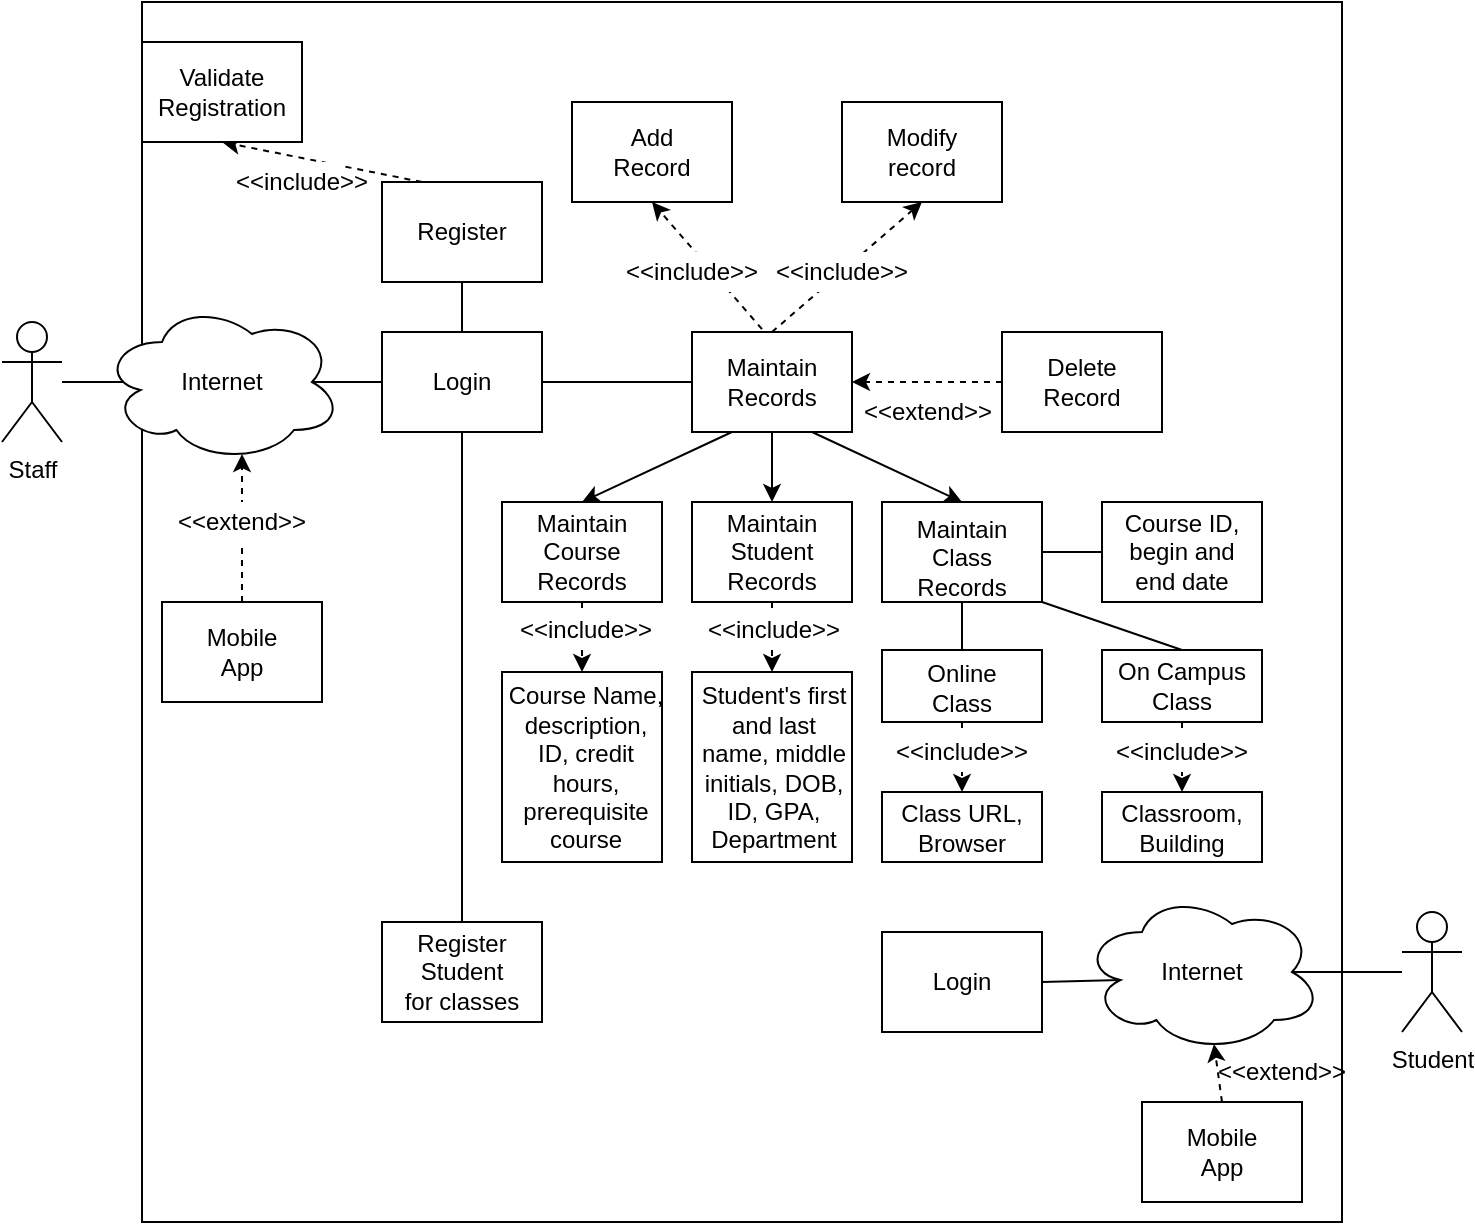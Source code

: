 <mxfile version="14.2.3" type="github">
  <diagram id="8vs-kHtqtg8oLNfutw9K" name="Page-1">
    <mxGraphModel dx="564" dy="731" grid="1" gridSize="10" guides="1" tooltips="1" connect="1" arrows="1" fold="1" page="1" pageScale="1" pageWidth="850" pageHeight="1100" math="0" shadow="0">
      <root>
        <mxCell id="0" />
        <mxCell id="1" parent="0" />
        <mxCell id="Is64VMlIJqgsroUcS939-7" value="" style="rounded=0;whiteSpace=wrap;html=1;" vertex="1" parent="1">
          <mxGeometry x="90" y="90" width="600" height="610" as="geometry" />
        </mxCell>
        <mxCell id="Is64VMlIJqgsroUcS939-5" style="edgeStyle=orthogonalEdgeStyle;rounded=0;orthogonalLoop=1;jettySize=auto;html=1;entryX=0.875;entryY=0.5;entryDx=0;entryDy=0;entryPerimeter=0;" edge="1" parent="1" source="Is64VMlIJqgsroUcS939-1" target="Is64VMlIJqgsroUcS939-3">
          <mxGeometry relative="1" as="geometry" />
        </mxCell>
        <mxCell id="Is64VMlIJqgsroUcS939-1" value="Staff" style="shape=umlActor;verticalLabelPosition=bottom;verticalAlign=top;html=1;outlineConnect=0;" vertex="1" parent="1">
          <mxGeometry x="20" y="250" width="30" height="60" as="geometry" />
        </mxCell>
        <mxCell id="Is64VMlIJqgsroUcS939-3" value="" style="ellipse;shape=cloud;whiteSpace=wrap;html=1;" vertex="1" parent="1">
          <mxGeometry x="70" y="240" width="120" height="80" as="geometry" />
        </mxCell>
        <mxCell id="Is64VMlIJqgsroUcS939-6" value="Internet" style="text;html=1;strokeColor=none;fillColor=none;align=center;verticalAlign=middle;whiteSpace=wrap;rounded=0;" vertex="1" parent="1">
          <mxGeometry x="110" y="270" width="40" height="20" as="geometry" />
        </mxCell>
        <mxCell id="Is64VMlIJqgsroUcS939-49" style="edgeStyle=orthogonalEdgeStyle;rounded=0;orthogonalLoop=1;jettySize=auto;html=1;entryX=0;entryY=0.5;entryDx=0;entryDy=0;" edge="1" parent="1" source="Is64VMlIJqgsroUcS939-10" target="Is64VMlIJqgsroUcS939-34">
          <mxGeometry relative="1" as="geometry" />
        </mxCell>
        <mxCell id="Is64VMlIJqgsroUcS939-10" value="" style="rounded=0;whiteSpace=wrap;html=1;" vertex="1" parent="1">
          <mxGeometry x="210" y="255" width="80" height="50" as="geometry" />
        </mxCell>
        <mxCell id="Is64VMlIJqgsroUcS939-11" value="Login" style="text;html=1;strokeColor=none;fillColor=none;align=center;verticalAlign=middle;whiteSpace=wrap;rounded=0;" vertex="1" parent="1">
          <mxGeometry x="230" y="270" width="40" height="20" as="geometry" />
        </mxCell>
        <mxCell id="Is64VMlIJqgsroUcS939-12" value="" style="rounded=0;whiteSpace=wrap;html=1;" vertex="1" parent="1">
          <mxGeometry x="210" y="180" width="80" height="50" as="geometry" />
        </mxCell>
        <mxCell id="Is64VMlIJqgsroUcS939-13" value="Register" style="text;html=1;strokeColor=none;fillColor=none;align=center;verticalAlign=middle;whiteSpace=wrap;rounded=0;" vertex="1" parent="1">
          <mxGeometry x="230" y="195" width="40" height="20" as="geometry" />
        </mxCell>
        <mxCell id="Is64VMlIJqgsroUcS939-16" value="" style="rounded=0;whiteSpace=wrap;html=1;" vertex="1" parent="1">
          <mxGeometry x="100" y="390" width="80" height="50" as="geometry" />
        </mxCell>
        <mxCell id="Is64VMlIJqgsroUcS939-17" value="Mobile App" style="text;html=1;strokeColor=none;fillColor=none;align=center;verticalAlign=middle;whiteSpace=wrap;rounded=0;" vertex="1" parent="1">
          <mxGeometry x="120" y="405" width="40" height="20" as="geometry" />
        </mxCell>
        <mxCell id="Is64VMlIJqgsroUcS939-18" value="" style="endArrow=none;html=1;exitX=0.875;exitY=0.5;exitDx=0;exitDy=0;exitPerimeter=0;" edge="1" parent="1" source="Is64VMlIJqgsroUcS939-3">
          <mxGeometry width="50" height="50" relative="1" as="geometry">
            <mxPoint x="170" y="280" as="sourcePoint" />
            <mxPoint x="210" y="280" as="targetPoint" />
          </mxGeometry>
        </mxCell>
        <mxCell id="Is64VMlIJqgsroUcS939-20" value="" style="endArrow=classic;html=1;dashed=1;exitX=0.5;exitY=0;exitDx=0;exitDy=0;" edge="1" parent="1" source="Is64VMlIJqgsroUcS939-16">
          <mxGeometry width="50" height="50" relative="1" as="geometry">
            <mxPoint x="190" y="415" as="sourcePoint" />
            <mxPoint x="140" y="316" as="targetPoint" />
          </mxGeometry>
        </mxCell>
        <mxCell id="Is64VMlIJqgsroUcS939-21" value="" style="endArrow=none;html=1;entryX=0.5;entryY=1;entryDx=0;entryDy=0;" edge="1" parent="1" target="Is64VMlIJqgsroUcS939-12">
          <mxGeometry width="50" height="50" relative="1" as="geometry">
            <mxPoint x="250" y="255" as="sourcePoint" />
            <mxPoint x="300" y="205" as="targetPoint" />
          </mxGeometry>
        </mxCell>
        <mxCell id="Is64VMlIJqgsroUcS939-23" value="&amp;lt;&amp;lt;extend&amp;gt;&amp;gt;" style="text;html=1;strokeColor=none;align=center;verticalAlign=middle;whiteSpace=wrap;rounded=0;fillColor=#ffffff;" vertex="1" parent="1">
          <mxGeometry x="120" y="340" width="40" height="20" as="geometry" />
        </mxCell>
        <mxCell id="Is64VMlIJqgsroUcS939-24" value="" style="endArrow=classic;html=1;entryX=0.5;entryY=1;entryDx=0;entryDy=0;dashed=1;" edge="1" parent="1" target="Is64VMlIJqgsroUcS939-25">
          <mxGeometry width="50" height="50" relative="1" as="geometry">
            <mxPoint x="230" y="180" as="sourcePoint" />
            <mxPoint x="250" y="160" as="targetPoint" />
          </mxGeometry>
        </mxCell>
        <mxCell id="Is64VMlIJqgsroUcS939-25" value="" style="rounded=0;whiteSpace=wrap;html=1;" vertex="1" parent="1">
          <mxGeometry x="90" y="110" width="80" height="50" as="geometry" />
        </mxCell>
        <mxCell id="Is64VMlIJqgsroUcS939-26" value="Validate Registration" style="text;html=1;strokeColor=none;fillColor=none;align=center;verticalAlign=middle;whiteSpace=wrap;rounded=0;" vertex="1" parent="1">
          <mxGeometry x="110" y="125" width="40" height="20" as="geometry" />
        </mxCell>
        <mxCell id="Is64VMlIJqgsroUcS939-27" value="&amp;lt;&amp;lt;include&amp;gt;&amp;gt;" style="text;html=1;strokeColor=none;align=center;verticalAlign=middle;whiteSpace=wrap;rounded=0;fillColor=#ffffff;" vertex="1" parent="1">
          <mxGeometry x="150" y="170" width="40" height="20" as="geometry" />
        </mxCell>
        <mxCell id="Is64VMlIJqgsroUcS939-33" value="" style="rounded=0;whiteSpace=wrap;html=1;" vertex="1" parent="1">
          <mxGeometry x="365" y="255" width="80" height="50" as="geometry" />
        </mxCell>
        <mxCell id="Is64VMlIJqgsroUcS939-34" value="Maintain Records" style="text;html=1;strokeColor=none;fillColor=none;align=center;verticalAlign=middle;whiteSpace=wrap;rounded=0;" vertex="1" parent="1">
          <mxGeometry x="385" y="270" width="40" height="20" as="geometry" />
        </mxCell>
        <mxCell id="Is64VMlIJqgsroUcS939-37" value="" style="rounded=0;whiteSpace=wrap;html=1;" vertex="1" parent="1">
          <mxGeometry x="305" y="140" width="80" height="50" as="geometry" />
        </mxCell>
        <mxCell id="Is64VMlIJqgsroUcS939-38" value="Add Record" style="text;html=1;strokeColor=none;fillColor=none;align=center;verticalAlign=middle;whiteSpace=wrap;rounded=0;" vertex="1" parent="1">
          <mxGeometry x="325" y="155" width="40" height="20" as="geometry" />
        </mxCell>
        <mxCell id="Is64VMlIJqgsroUcS939-39" value="" style="rounded=0;whiteSpace=wrap;html=1;" vertex="1" parent="1">
          <mxGeometry x="440" y="140" width="80" height="50" as="geometry" />
        </mxCell>
        <mxCell id="Is64VMlIJqgsroUcS939-40" value="Modify record" style="text;html=1;strokeColor=none;fillColor=none;align=center;verticalAlign=middle;whiteSpace=wrap;rounded=0;" vertex="1" parent="1">
          <mxGeometry x="460" y="155" width="40" height="20" as="geometry" />
        </mxCell>
        <mxCell id="Is64VMlIJqgsroUcS939-41" value="" style="rounded=0;whiteSpace=wrap;html=1;" vertex="1" parent="1">
          <mxGeometry x="520" y="255" width="80" height="50" as="geometry" />
        </mxCell>
        <mxCell id="Is64VMlIJqgsroUcS939-42" value="Delete Record" style="text;html=1;strokeColor=none;fillColor=none;align=center;verticalAlign=middle;whiteSpace=wrap;rounded=0;" vertex="1" parent="1">
          <mxGeometry x="540" y="270" width="40" height="20" as="geometry" />
        </mxCell>
        <mxCell id="Is64VMlIJqgsroUcS939-43" value="" style="rounded=0;whiteSpace=wrap;html=1;" vertex="1" parent="1">
          <mxGeometry x="460" y="340" width="80" height="50" as="geometry" />
        </mxCell>
        <mxCell id="Is64VMlIJqgsroUcS939-44" value="Maintain Class Records" style="text;html=1;strokeColor=none;fillColor=none;align=center;verticalAlign=middle;whiteSpace=wrap;rounded=0;" vertex="1" parent="1">
          <mxGeometry x="480" y="360" width="40" height="15" as="geometry" />
        </mxCell>
        <mxCell id="Is64VMlIJqgsroUcS939-45" value="" style="rounded=0;whiteSpace=wrap;html=1;" vertex="1" parent="1">
          <mxGeometry x="365" y="340" width="80" height="50" as="geometry" />
        </mxCell>
        <mxCell id="Is64VMlIJqgsroUcS939-46" value="Maintain Student Records" style="text;html=1;strokeColor=none;fillColor=none;align=center;verticalAlign=middle;whiteSpace=wrap;rounded=0;" vertex="1" parent="1">
          <mxGeometry x="385" y="355" width="40" height="20" as="geometry" />
        </mxCell>
        <mxCell id="Is64VMlIJqgsroUcS939-47" value="" style="rounded=0;whiteSpace=wrap;html=1;" vertex="1" parent="1">
          <mxGeometry x="270" y="340" width="80" height="50" as="geometry" />
        </mxCell>
        <mxCell id="Is64VMlIJqgsroUcS939-48" value="Maintain Course Records" style="text;html=1;strokeColor=none;fillColor=none;align=center;verticalAlign=middle;whiteSpace=wrap;rounded=0;" vertex="1" parent="1">
          <mxGeometry x="290" y="355" width="40" height="20" as="geometry" />
        </mxCell>
        <mxCell id="Is64VMlIJqgsroUcS939-51" value="" style="endArrow=classic;html=1;dashed=1;entryX=1;entryY=0.5;entryDx=0;entryDy=0;exitX=0;exitY=0.5;exitDx=0;exitDy=0;" edge="1" parent="1" source="Is64VMlIJqgsroUcS939-41" target="Is64VMlIJqgsroUcS939-33">
          <mxGeometry width="50" height="50" relative="1" as="geometry">
            <mxPoint x="480" y="280" as="sourcePoint" />
            <mxPoint x="530" y="230" as="targetPoint" />
          </mxGeometry>
        </mxCell>
        <mxCell id="Is64VMlIJqgsroUcS939-52" value="" style="endArrow=classic;html=1;dashed=1;entryX=0.5;entryY=1;entryDx=0;entryDy=0;exitX=0;exitY=0.5;exitDx=0;exitDy=0;" edge="1" parent="1" target="Is64VMlIJqgsroUcS939-37">
          <mxGeometry width="50" height="50" relative="1" as="geometry">
            <mxPoint x="400" y="253.57" as="sourcePoint" />
            <mxPoint x="325" y="253.57" as="targetPoint" />
          </mxGeometry>
        </mxCell>
        <mxCell id="Is64VMlIJqgsroUcS939-53" value="" style="endArrow=classic;html=1;dashed=1;entryX=0.5;entryY=1;entryDx=0;entryDy=0;exitX=0.5;exitY=0;exitDx=0;exitDy=0;" edge="1" parent="1" source="Is64VMlIJqgsroUcS939-33" target="Is64VMlIJqgsroUcS939-39">
          <mxGeometry width="50" height="50" relative="1" as="geometry">
            <mxPoint x="425" y="240" as="sourcePoint" />
            <mxPoint x="350" y="240" as="targetPoint" />
          </mxGeometry>
        </mxCell>
        <mxCell id="Is64VMlIJqgsroUcS939-54" value="&amp;lt;&amp;lt;include&amp;gt;&amp;gt;" style="text;html=1;strokeColor=none;align=center;verticalAlign=middle;whiteSpace=wrap;rounded=0;fillColor=#ffffff;" vertex="1" parent="1">
          <mxGeometry x="345" y="215" width="40" height="20" as="geometry" />
        </mxCell>
        <mxCell id="Is64VMlIJqgsroUcS939-55" value="&amp;lt;&amp;lt;include&amp;gt;&amp;gt;" style="text;html=1;strokeColor=none;align=center;verticalAlign=middle;whiteSpace=wrap;rounded=0;fillColor=#ffffff;" vertex="1" parent="1">
          <mxGeometry x="420" y="215" width="40" height="20" as="geometry" />
        </mxCell>
        <mxCell id="Is64VMlIJqgsroUcS939-56" value="&amp;lt;&amp;lt;extend&amp;gt;&amp;gt;" style="text;html=1;strokeColor=none;align=center;verticalAlign=middle;whiteSpace=wrap;rounded=0;fillColor=#ffffff;" vertex="1" parent="1">
          <mxGeometry x="463" y="285" width="40" height="20" as="geometry" />
        </mxCell>
        <mxCell id="Is64VMlIJqgsroUcS939-58" value="" style="endArrow=classic;html=1;exitX=0.25;exitY=1;exitDx=0;exitDy=0;entryX=0.5;entryY=0;entryDx=0;entryDy=0;" edge="1" parent="1" source="Is64VMlIJqgsroUcS939-33" target="Is64VMlIJqgsroUcS939-47">
          <mxGeometry width="50" height="50" relative="1" as="geometry">
            <mxPoint x="270" y="350" as="sourcePoint" />
            <mxPoint x="320" y="300" as="targetPoint" />
          </mxGeometry>
        </mxCell>
        <mxCell id="Is64VMlIJqgsroUcS939-59" value="" style="endArrow=classic;html=1;exitX=0.5;exitY=1;exitDx=0;exitDy=0;entryX=0.5;entryY=0;entryDx=0;entryDy=0;" edge="1" parent="1" source="Is64VMlIJqgsroUcS939-33" target="Is64VMlIJqgsroUcS939-45">
          <mxGeometry width="50" height="50" relative="1" as="geometry">
            <mxPoint x="395" y="315" as="sourcePoint" />
            <mxPoint x="320" y="350" as="targetPoint" />
          </mxGeometry>
        </mxCell>
        <mxCell id="Is64VMlIJqgsroUcS939-60" value="" style="endArrow=classic;html=1;exitX=0.75;exitY=1;exitDx=0;exitDy=0;entryX=0.5;entryY=0;entryDx=0;entryDy=0;" edge="1" parent="1" source="Is64VMlIJqgsroUcS939-33" target="Is64VMlIJqgsroUcS939-43">
          <mxGeometry width="50" height="50" relative="1" as="geometry">
            <mxPoint x="405" y="325" as="sourcePoint" />
            <mxPoint x="330" y="360" as="targetPoint" />
          </mxGeometry>
        </mxCell>
        <mxCell id="Is64VMlIJqgsroUcS939-61" value="" style="endArrow=none;html=1;entryX=0.5;entryY=1;entryDx=0;entryDy=0;exitX=0.5;exitY=0;exitDx=0;exitDy=0;" edge="1" parent="1" source="Is64VMlIJqgsroUcS939-62" target="Is64VMlIJqgsroUcS939-10">
          <mxGeometry width="50" height="50" relative="1" as="geometry">
            <mxPoint x="270" y="350" as="sourcePoint" />
            <mxPoint x="320" y="300" as="targetPoint" />
          </mxGeometry>
        </mxCell>
        <mxCell id="Is64VMlIJqgsroUcS939-62" value="" style="rounded=0;whiteSpace=wrap;html=1;" vertex="1" parent="1">
          <mxGeometry x="210" y="550" width="80" height="50" as="geometry" />
        </mxCell>
        <mxCell id="Is64VMlIJqgsroUcS939-63" value="Register Student for classes" style="text;html=1;strokeColor=none;fillColor=none;align=center;verticalAlign=middle;whiteSpace=wrap;rounded=0;" vertex="1" parent="1">
          <mxGeometry x="220" y="565" width="60" height="20" as="geometry" />
        </mxCell>
        <mxCell id="Is64VMlIJqgsroUcS939-67" value="" style="rounded=0;whiteSpace=wrap;html=1;" vertex="1" parent="1">
          <mxGeometry x="270" y="425" width="80" height="95" as="geometry" />
        </mxCell>
        <mxCell id="Is64VMlIJqgsroUcS939-66" value="Course Name, description, ID, credit hours, prerequisite course" style="text;html=1;strokeColor=none;fillColor=none;align=center;verticalAlign=middle;whiteSpace=wrap;rounded=0;" vertex="1" parent="1">
          <mxGeometry x="272" y="462.5" width="80" height="20" as="geometry" />
        </mxCell>
        <mxCell id="Is64VMlIJqgsroUcS939-69" value="" style="endArrow=classic;html=1;exitX=0.5;exitY=1;exitDx=0;exitDy=0;entryX=0.5;entryY=0;entryDx=0;entryDy=0;dashed=1;" edge="1" parent="1" source="Is64VMlIJqgsroUcS939-47" target="Is64VMlIJqgsroUcS939-67">
          <mxGeometry width="50" height="50" relative="1" as="geometry">
            <mxPoint x="230" y="430" as="sourcePoint" />
            <mxPoint x="280" y="380" as="targetPoint" />
          </mxGeometry>
        </mxCell>
        <mxCell id="Is64VMlIJqgsroUcS939-70" value="" style="rounded=0;whiteSpace=wrap;html=1;" vertex="1" parent="1">
          <mxGeometry x="365" y="425" width="80" height="95" as="geometry" />
        </mxCell>
        <mxCell id="Is64VMlIJqgsroUcS939-71" value="Student&#39;s first and last name, middle initials, DOB, ID, GPA, Department" style="text;html=1;strokeColor=none;fillColor=none;align=center;verticalAlign=middle;whiteSpace=wrap;rounded=0;" vertex="1" parent="1">
          <mxGeometry x="366" y="462.5" width="80" height="20" as="geometry" />
        </mxCell>
        <mxCell id="Is64VMlIJqgsroUcS939-72" value="" style="endArrow=classic;html=1;exitX=0.5;exitY=1;exitDx=0;exitDy=0;entryX=0.5;entryY=0;entryDx=0;entryDy=0;dashed=1;" edge="1" parent="1" target="Is64VMlIJqgsroUcS939-70">
          <mxGeometry width="50" height="50" relative="1" as="geometry">
            <mxPoint x="405" y="390" as="sourcePoint" />
            <mxPoint x="375" y="380" as="targetPoint" />
          </mxGeometry>
        </mxCell>
        <mxCell id="Is64VMlIJqgsroUcS939-77" value="&amp;lt;&amp;lt;include&amp;gt;&amp;gt;" style="text;html=1;strokeColor=none;align=center;verticalAlign=middle;whiteSpace=wrap;rounded=0;fillColor=#ffffff;" vertex="1" parent="1">
          <mxGeometry x="292" y="394" width="40" height="20" as="geometry" />
        </mxCell>
        <mxCell id="Is64VMlIJqgsroUcS939-79" value="&amp;lt;&amp;lt;include&amp;gt;&amp;gt;" style="text;html=1;strokeColor=none;align=center;verticalAlign=middle;whiteSpace=wrap;rounded=0;fillColor=#ffffff;" vertex="1" parent="1">
          <mxGeometry x="386" y="394" width="40" height="20" as="geometry" />
        </mxCell>
        <mxCell id="Is64VMlIJqgsroUcS939-80" value="" style="rounded=0;whiteSpace=wrap;html=1;" vertex="1" parent="1">
          <mxGeometry x="460" y="414" width="80" height="36" as="geometry" />
        </mxCell>
        <mxCell id="Is64VMlIJqgsroUcS939-81" value="Online Class" style="text;html=1;strokeColor=none;fillColor=none;align=center;verticalAlign=middle;whiteSpace=wrap;rounded=0;" vertex="1" parent="1">
          <mxGeometry x="480" y="425" width="40" height="15" as="geometry" />
        </mxCell>
        <mxCell id="Is64VMlIJqgsroUcS939-82" value="" style="rounded=0;whiteSpace=wrap;html=1;" vertex="1" parent="1">
          <mxGeometry x="570" y="414" width="80" height="36" as="geometry" />
        </mxCell>
        <mxCell id="Is64VMlIJqgsroUcS939-83" value="On Campus Class" style="text;html=1;strokeColor=none;fillColor=none;align=center;verticalAlign=middle;whiteSpace=wrap;rounded=0;" vertex="1" parent="1">
          <mxGeometry x="575" y="424.5" width="70" height="15" as="geometry" />
        </mxCell>
        <mxCell id="Is64VMlIJqgsroUcS939-85" value="" style="endArrow=none;html=1;entryX=0.5;entryY=0;entryDx=0;entryDy=0;exitX=1;exitY=1;exitDx=0;exitDy=0;" edge="1" parent="1" source="Is64VMlIJqgsroUcS939-43" target="Is64VMlIJqgsroUcS939-82">
          <mxGeometry width="50" height="50" relative="1" as="geometry">
            <mxPoint x="540" y="368" as="sourcePoint" />
            <mxPoint x="590" y="320" as="targetPoint" />
          </mxGeometry>
        </mxCell>
        <mxCell id="Is64VMlIJqgsroUcS939-86" value="" style="endArrow=none;html=1;entryX=0.5;entryY=0;entryDx=0;entryDy=0;exitX=0.5;exitY=1;exitDx=0;exitDy=0;" edge="1" parent="1" source="Is64VMlIJqgsroUcS939-43" target="Is64VMlIJqgsroUcS939-80">
          <mxGeometry width="50" height="50" relative="1" as="geometry">
            <mxPoint x="550" y="378" as="sourcePoint" />
            <mxPoint x="580" y="377.5" as="targetPoint" />
          </mxGeometry>
        </mxCell>
        <mxCell id="Is64VMlIJqgsroUcS939-87" value="" style="rounded=0;whiteSpace=wrap;html=1;" vertex="1" parent="1">
          <mxGeometry x="460" y="485" width="80" height="35" as="geometry" />
        </mxCell>
        <mxCell id="Is64VMlIJqgsroUcS939-88" value="Class URL, Browser" style="text;html=1;strokeColor=none;fillColor=none;align=center;verticalAlign=middle;whiteSpace=wrap;rounded=0;" vertex="1" parent="1">
          <mxGeometry x="460" y="495" width="80" height="15" as="geometry" />
        </mxCell>
        <mxCell id="Is64VMlIJqgsroUcS939-92" value="" style="rounded=0;whiteSpace=wrap;html=1;" vertex="1" parent="1">
          <mxGeometry x="570" y="485" width="80" height="35" as="geometry" />
        </mxCell>
        <mxCell id="Is64VMlIJqgsroUcS939-93" value="Classroom, Building" style="text;html=1;strokeColor=none;fillColor=none;align=center;verticalAlign=middle;whiteSpace=wrap;rounded=0;" vertex="1" parent="1">
          <mxGeometry x="570" y="495" width="80" height="15" as="geometry" />
        </mxCell>
        <mxCell id="Is64VMlIJqgsroUcS939-94" value="" style="rounded=0;whiteSpace=wrap;html=1;" vertex="1" parent="1">
          <mxGeometry x="570" y="340" width="80" height="50" as="geometry" />
        </mxCell>
        <mxCell id="Is64VMlIJqgsroUcS939-95" value="Course ID, begin and end date" style="text;html=1;strokeColor=none;fillColor=none;align=center;verticalAlign=middle;whiteSpace=wrap;rounded=0;" vertex="1" parent="1">
          <mxGeometry x="575" y="357.5" width="70" height="15" as="geometry" />
        </mxCell>
        <mxCell id="Is64VMlIJqgsroUcS939-97" value="" style="endArrow=none;html=1;exitX=1;exitY=0.5;exitDx=0;exitDy=0;entryX=0;entryY=0.5;entryDx=0;entryDy=0;" edge="1" parent="1" source="Is64VMlIJqgsroUcS939-43" target="Is64VMlIJqgsroUcS939-94">
          <mxGeometry width="50" height="50" relative="1" as="geometry">
            <mxPoint x="510" y="400" as="sourcePoint" />
            <mxPoint x="575" y="365" as="targetPoint" />
          </mxGeometry>
        </mxCell>
        <mxCell id="Is64VMlIJqgsroUcS939-99" value="" style="endArrow=classic;html=1;exitX=0.5;exitY=1;exitDx=0;exitDy=0;entryX=0.5;entryY=0;entryDx=0;entryDy=0;dashed=1;" edge="1" parent="1" source="Is64VMlIJqgsroUcS939-80" target="Is64VMlIJqgsroUcS939-87">
          <mxGeometry width="50" height="50" relative="1" as="geometry">
            <mxPoint x="430" y="410" as="sourcePoint" />
            <mxPoint x="480" y="360" as="targetPoint" />
          </mxGeometry>
        </mxCell>
        <mxCell id="Is64VMlIJqgsroUcS939-100" value="" style="endArrow=classic;html=1;exitX=0.5;exitY=1;exitDx=0;exitDy=0;entryX=0.5;entryY=0;entryDx=0;entryDy=0;dashed=1;" edge="1" parent="1" source="Is64VMlIJqgsroUcS939-82" target="Is64VMlIJqgsroUcS939-92">
          <mxGeometry width="50" height="50" relative="1" as="geometry">
            <mxPoint x="510" y="460.0" as="sourcePoint" />
            <mxPoint x="510" y="495" as="targetPoint" />
          </mxGeometry>
        </mxCell>
        <mxCell id="Is64VMlIJqgsroUcS939-102" value="&amp;lt;&amp;lt;include&amp;gt;&amp;gt;" style="text;html=1;strokeColor=none;align=center;verticalAlign=middle;whiteSpace=wrap;rounded=0;fillColor=#ffffff;" vertex="1" parent="1">
          <mxGeometry x="480" y="455" width="40" height="20" as="geometry" />
        </mxCell>
        <mxCell id="Is64VMlIJqgsroUcS939-103" value="&amp;lt;&amp;lt;include&amp;gt;&amp;gt;" style="text;html=1;strokeColor=none;align=center;verticalAlign=middle;whiteSpace=wrap;rounded=0;fillColor=#ffffff;" vertex="1" parent="1">
          <mxGeometry x="590" y="455" width="40" height="20" as="geometry" />
        </mxCell>
        <mxCell id="Is64VMlIJqgsroUcS939-104" value="Student" style="shape=umlActor;verticalLabelPosition=bottom;verticalAlign=top;html=1;outlineConnect=0;fillColor=#ffffff;" vertex="1" parent="1">
          <mxGeometry x="720" y="545" width="30" height="60" as="geometry" />
        </mxCell>
        <mxCell id="Is64VMlIJqgsroUcS939-105" value="" style="ellipse;shape=cloud;whiteSpace=wrap;html=1;" vertex="1" parent="1">
          <mxGeometry x="560" y="535" width="120" height="80" as="geometry" />
        </mxCell>
        <mxCell id="Is64VMlIJqgsroUcS939-106" value="Internet" style="text;html=1;strokeColor=none;fillColor=none;align=center;verticalAlign=middle;whiteSpace=wrap;rounded=0;" vertex="1" parent="1">
          <mxGeometry x="600" y="565" width="40" height="20" as="geometry" />
        </mxCell>
        <mxCell id="Is64VMlIJqgsroUcS939-107" value="" style="rounded=0;whiteSpace=wrap;html=1;" vertex="1" parent="1">
          <mxGeometry x="590" y="640" width="80" height="50" as="geometry" />
        </mxCell>
        <mxCell id="Is64VMlIJqgsroUcS939-108" value="Mobile App" style="text;html=1;strokeColor=none;fillColor=none;align=center;verticalAlign=middle;whiteSpace=wrap;rounded=0;" vertex="1" parent="1">
          <mxGeometry x="610" y="655" width="40" height="20" as="geometry" />
        </mxCell>
        <mxCell id="Is64VMlIJqgsroUcS939-109" value="&amp;lt;&amp;lt;extend&amp;gt;&amp;gt;" style="text;html=1;strokeColor=none;align=center;verticalAlign=middle;whiteSpace=wrap;rounded=0;fillColor=#ffffff;" vertex="1" parent="1">
          <mxGeometry x="640" y="615" width="40" height="20" as="geometry" />
        </mxCell>
        <mxCell id="Is64VMlIJqgsroUcS939-111" value="" style="endArrow=classic;html=1;dashed=1;exitX=0.5;exitY=0;exitDx=0;exitDy=0;entryX=0.55;entryY=0.95;entryDx=0;entryDy=0;entryPerimeter=0;" edge="1" parent="1" source="Is64VMlIJqgsroUcS939-107" target="Is64VMlIJqgsroUcS939-105">
          <mxGeometry width="50" height="50" relative="1" as="geometry">
            <mxPoint x="600" y="410" as="sourcePoint" />
            <mxPoint x="650" y="360" as="targetPoint" />
          </mxGeometry>
        </mxCell>
        <mxCell id="Is64VMlIJqgsroUcS939-114" value="" style="rounded=0;whiteSpace=wrap;html=1;" vertex="1" parent="1">
          <mxGeometry x="460" y="555" width="80" height="50" as="geometry" />
        </mxCell>
        <mxCell id="Is64VMlIJqgsroUcS939-115" value="Login" style="text;html=1;strokeColor=none;fillColor=none;align=center;verticalAlign=middle;whiteSpace=wrap;rounded=0;" vertex="1" parent="1">
          <mxGeometry x="480" y="570" width="40" height="20" as="geometry" />
        </mxCell>
        <mxCell id="Is64VMlIJqgsroUcS939-116" value="" style="endArrow=none;html=1;exitX=0.16;exitY=0.55;exitDx=0;exitDy=0;exitPerimeter=0;entryX=1;entryY=0.5;entryDx=0;entryDy=0;" edge="1" parent="1" source="Is64VMlIJqgsroUcS939-105" target="Is64VMlIJqgsroUcS939-114">
          <mxGeometry width="50" height="50" relative="1" as="geometry">
            <mxPoint x="360" y="410" as="sourcePoint" />
            <mxPoint x="410" y="360" as="targetPoint" />
          </mxGeometry>
        </mxCell>
        <mxCell id="Is64VMlIJqgsroUcS939-118" value="" style="endArrow=none;html=1;entryX=0.875;entryY=0.5;entryDx=0;entryDy=0;entryPerimeter=0;" edge="1" parent="1" source="Is64VMlIJqgsroUcS939-104" target="Is64VMlIJqgsroUcS939-105">
          <mxGeometry width="50" height="50" relative="1" as="geometry">
            <mxPoint x="589.2" y="589" as="sourcePoint" />
            <mxPoint x="660" y="570" as="targetPoint" />
          </mxGeometry>
        </mxCell>
      </root>
    </mxGraphModel>
  </diagram>
</mxfile>
